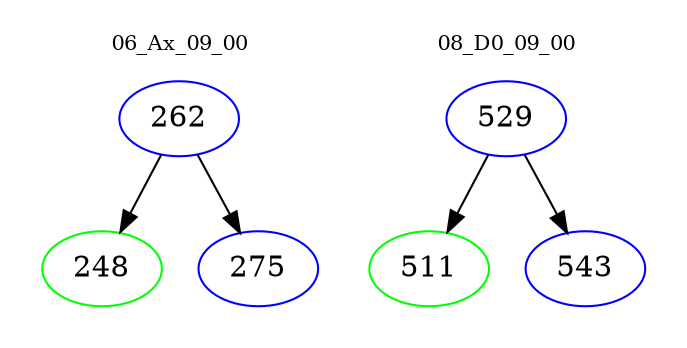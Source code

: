 digraph{
subgraph cluster_0 {
color = white
label = "06_Ax_09_00";
fontsize=10;
T0_262 [label="262", color="blue"]
T0_262 -> T0_248 [color="black"]
T0_248 [label="248", color="green"]
T0_262 -> T0_275 [color="black"]
T0_275 [label="275", color="blue"]
}
subgraph cluster_1 {
color = white
label = "08_D0_09_00";
fontsize=10;
T1_529 [label="529", color="blue"]
T1_529 -> T1_511 [color="black"]
T1_511 [label="511", color="green"]
T1_529 -> T1_543 [color="black"]
T1_543 [label="543", color="blue"]
}
}
